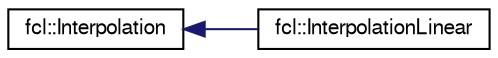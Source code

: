digraph "Graphical Class Hierarchy"
{
  edge [fontname="FreeSans",fontsize="10",labelfontname="FreeSans",labelfontsize="10"];
  node [fontname="FreeSans",fontsize="10",shape=record];
  rankdir="LR";
  Node1 [label="fcl::Interpolation",height=0.2,width=0.4,color="black", fillcolor="white", style="filled",URL="$a00070.html"];
  Node1 -> Node2 [dir="back",color="midnightblue",fontsize="10",style="solid",fontname="FreeSans"];
  Node2 [label="fcl::InterpolationLinear",height=0.2,width=0.4,color="black", fillcolor="white", style="filled",URL="$a00072.html"];
}
